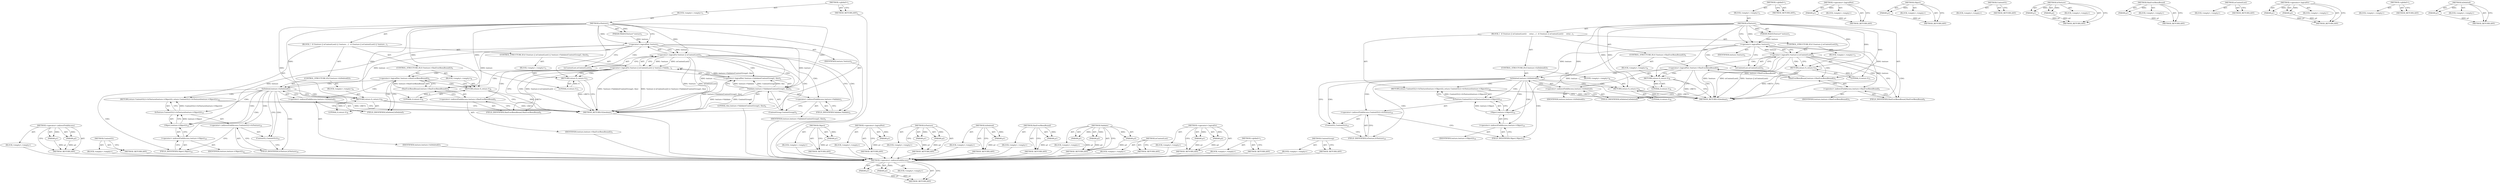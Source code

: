 digraph "ContextGroup" {
vulnerable_82 [label=<(METHOD,&lt;operator&gt;.indirectFieldAccess)>];
vulnerable_83 [label=<(PARAM,p1)>];
vulnerable_84 [label=<(PARAM,p2)>];
vulnerable_85 [label=<(BLOCK,&lt;empty&gt;,&lt;empty&gt;)>];
vulnerable_86 [label=<(METHOD_RETURN,ANY)>];
vulnerable_6 [label=<(METHOD,&lt;global&gt;)<SUB>1</SUB>>];
vulnerable_7 [label=<(BLOCK,&lt;empty&gt;,&lt;empty&gt;)<SUB>1</SUB>>];
vulnerable_8 [label=<(METHOD,isTexture)<SUB>1</SUB>>];
vulnerable_9 [label=<(PARAM,WebGLTexture* texture)<SUB>1</SUB>>];
vulnerable_10 [label=<(BLOCK,{
  if (!texture || isContextLost())
     retur...,{
  if (!texture || isContextLost())
     retur...)<SUB>1</SUB>>];
vulnerable_11 [label=<(CONTROL_STRUCTURE,IF,if (!texture || isContextLost()))<SUB>2</SUB>>];
vulnerable_12 [label=<(&lt;operator&gt;.logicalOr,!texture || isContextLost())<SUB>2</SUB>>];
vulnerable_13 [label=<(&lt;operator&gt;.logicalNot,!texture)<SUB>2</SUB>>];
vulnerable_14 [label=<(IDENTIFIER,texture,!texture)<SUB>2</SUB>>];
vulnerable_15 [label=<(isContextLost,isContextLost())<SUB>2</SUB>>];
vulnerable_16 [label=<(BLOCK,&lt;empty&gt;,&lt;empty&gt;)<SUB>3</SUB>>];
vulnerable_17 [label=<(RETURN,return 0;,return 0;)<SUB>3</SUB>>];
vulnerable_18 [label=<(LITERAL,0,return 0;)<SUB>3</SUB>>];
vulnerable_19 [label=<(CONTROL_STRUCTURE,IF,if (!texture-&gt;HasEverBeenBound()))<SUB>5</SUB>>];
vulnerable_20 [label=<(&lt;operator&gt;.logicalNot,!texture-&gt;HasEverBeenBound())<SUB>5</SUB>>];
vulnerable_21 [label=<(HasEverBeenBound,texture-&gt;HasEverBeenBound())<SUB>5</SUB>>];
vulnerable_22 [label=<(&lt;operator&gt;.indirectFieldAccess,texture-&gt;HasEverBeenBound)<SUB>5</SUB>>];
vulnerable_23 [label=<(IDENTIFIER,texture,texture-&gt;HasEverBeenBound())<SUB>5</SUB>>];
vulnerable_24 [label=<(FIELD_IDENTIFIER,HasEverBeenBound,HasEverBeenBound)<SUB>5</SUB>>];
vulnerable_25 [label=<(BLOCK,&lt;empty&gt;,&lt;empty&gt;)<SUB>6</SUB>>];
vulnerable_26 [label=<(RETURN,return 0;,return 0;)<SUB>6</SUB>>];
vulnerable_27 [label=<(LITERAL,0,return 0;)<SUB>6</SUB>>];
vulnerable_28 [label=<(CONTROL_STRUCTURE,IF,if (texture-&gt;IsDeleted()))<SUB>7</SUB>>];
vulnerable_29 [label=<(IsDeleted,texture-&gt;IsDeleted())<SUB>7</SUB>>];
vulnerable_30 [label=<(&lt;operator&gt;.indirectFieldAccess,texture-&gt;IsDeleted)<SUB>7</SUB>>];
vulnerable_31 [label=<(IDENTIFIER,texture,texture-&gt;IsDeleted())<SUB>7</SUB>>];
vulnerable_32 [label=<(FIELD_IDENTIFIER,IsDeleted,IsDeleted)<SUB>7</SUB>>];
vulnerable_33 [label=<(BLOCK,&lt;empty&gt;,&lt;empty&gt;)<SUB>8</SUB>>];
vulnerable_34 [label=<(RETURN,return 0;,return 0;)<SUB>8</SUB>>];
vulnerable_35 [label=<(LITERAL,0,return 0;)<SUB>8</SUB>>];
vulnerable_36 [label=<(RETURN,return ContextGL()-&gt;IsTexture(texture-&gt;Object());,return ContextGL()-&gt;IsTexture(texture-&gt;Object());)<SUB>10</SUB>>];
vulnerable_37 [label=<(IsTexture,ContextGL()-&gt;IsTexture(texture-&gt;Object()))<SUB>10</SUB>>];
vulnerable_38 [label=<(&lt;operator&gt;.indirectFieldAccess,ContextGL()-&gt;IsTexture)<SUB>10</SUB>>];
vulnerable_39 [label=<(ContextGL,ContextGL())<SUB>10</SUB>>];
vulnerable_40 [label=<(FIELD_IDENTIFIER,IsTexture,IsTexture)<SUB>10</SUB>>];
vulnerable_41 [label=<(Object,texture-&gt;Object())<SUB>10</SUB>>];
vulnerable_42 [label=<(&lt;operator&gt;.indirectFieldAccess,texture-&gt;Object)<SUB>10</SUB>>];
vulnerable_43 [label=<(IDENTIFIER,texture,texture-&gt;Object())<SUB>10</SUB>>];
vulnerable_44 [label=<(FIELD_IDENTIFIER,Object,Object)<SUB>10</SUB>>];
vulnerable_45 [label=<(METHOD_RETURN,GLboolean)<SUB>1</SUB>>];
vulnerable_47 [label=<(METHOD_RETURN,ANY)<SUB>1</SUB>>];
vulnerable_71 [label=<(METHOD,&lt;operator&gt;.logicalNot)>];
vulnerable_72 [label=<(PARAM,p1)>];
vulnerable_73 [label=<(BLOCK,&lt;empty&gt;,&lt;empty&gt;)>];
vulnerable_74 [label=<(METHOD_RETURN,ANY)>];
vulnerable_99 [label=<(METHOD,Object)>];
vulnerable_100 [label=<(PARAM,p1)>];
vulnerable_101 [label=<(BLOCK,&lt;empty&gt;,&lt;empty&gt;)>];
vulnerable_102 [label=<(METHOD_RETURN,ANY)>];
vulnerable_96 [label=<(METHOD,ContextGL)>];
vulnerable_97 [label=<(BLOCK,&lt;empty&gt;,&lt;empty&gt;)>];
vulnerable_98 [label=<(METHOD_RETURN,ANY)>];
vulnerable_91 [label=<(METHOD,IsTexture)>];
vulnerable_92 [label=<(PARAM,p1)>];
vulnerable_93 [label=<(PARAM,p2)>];
vulnerable_94 [label=<(BLOCK,&lt;empty&gt;,&lt;empty&gt;)>];
vulnerable_95 [label=<(METHOD_RETURN,ANY)>];
vulnerable_78 [label=<(METHOD,HasEverBeenBound)>];
vulnerable_79 [label=<(PARAM,p1)>];
vulnerable_80 [label=<(BLOCK,&lt;empty&gt;,&lt;empty&gt;)>];
vulnerable_81 [label=<(METHOD_RETURN,ANY)>];
vulnerable_75 [label=<(METHOD,isContextLost)>];
vulnerable_76 [label=<(BLOCK,&lt;empty&gt;,&lt;empty&gt;)>];
vulnerable_77 [label=<(METHOD_RETURN,ANY)>];
vulnerable_66 [label=<(METHOD,&lt;operator&gt;.logicalOr)>];
vulnerable_67 [label=<(PARAM,p1)>];
vulnerable_68 [label=<(PARAM,p2)>];
vulnerable_69 [label=<(BLOCK,&lt;empty&gt;,&lt;empty&gt;)>];
vulnerable_70 [label=<(METHOD_RETURN,ANY)>];
vulnerable_60 [label=<(METHOD,&lt;global&gt;)<SUB>1</SUB>>];
vulnerable_61 [label=<(BLOCK,&lt;empty&gt;,&lt;empty&gt;)>];
vulnerable_62 [label=<(METHOD_RETURN,ANY)>];
vulnerable_87 [label=<(METHOD,IsDeleted)>];
vulnerable_88 [label=<(PARAM,p1)>];
vulnerable_89 [label=<(BLOCK,&lt;empty&gt;,&lt;empty&gt;)>];
vulnerable_90 [label=<(METHOD_RETURN,ANY)>];
fixed_92 [label=<(METHOD,&lt;operator&gt;.indirectFieldAccess)>];
fixed_93 [label=<(PARAM,p1)>];
fixed_94 [label=<(PARAM,p2)>];
fixed_95 [label=<(BLOCK,&lt;empty&gt;,&lt;empty&gt;)>];
fixed_96 [label=<(METHOD_RETURN,ANY)>];
fixed_113 [label=<(METHOD,ContextGL)>];
fixed_114 [label=<(BLOCK,&lt;empty&gt;,&lt;empty&gt;)>];
fixed_115 [label=<(METHOD_RETURN,ANY)>];
fixed_6 [label=<(METHOD,&lt;global&gt;)<SUB>1</SUB>>];
fixed_7 [label=<(BLOCK,&lt;empty&gt;,&lt;empty&gt;)<SUB>1</SUB>>];
fixed_8 [label=<(METHOD,isTexture)<SUB>1</SUB>>];
fixed_9 [label=<(PARAM,WebGLTexture* texture)<SUB>1</SUB>>];
fixed_10 [label=<(BLOCK,{
  if (!texture || isContextLost() || !texture...,{
  if (!texture || isContextLost() || !texture...)<SUB>1</SUB>>];
fixed_11 [label=<(CONTROL_STRUCTURE,IF,if (!texture || isContextLost() || !texture-&gt;Validate(ContextGroup(), this)))<SUB>2</SUB>>];
fixed_12 [label=<(&lt;operator&gt;.logicalOr,!texture || isContextLost() || !texture-&gt;Valida...)<SUB>2</SUB>>];
fixed_13 [label=<(&lt;operator&gt;.logicalOr,!texture || isContextLost())<SUB>2</SUB>>];
fixed_14 [label=<(&lt;operator&gt;.logicalNot,!texture)<SUB>2</SUB>>];
fixed_15 [label=<(IDENTIFIER,texture,!texture)<SUB>2</SUB>>];
fixed_16 [label=<(isContextLost,isContextLost())<SUB>2</SUB>>];
fixed_17 [label=<(&lt;operator&gt;.logicalNot,!texture-&gt;Validate(ContextGroup(), this))<SUB>2</SUB>>];
fixed_18 [label=<(Validate,texture-&gt;Validate(ContextGroup(), this))<SUB>2</SUB>>];
fixed_19 [label=<(&lt;operator&gt;.indirectFieldAccess,texture-&gt;Validate)<SUB>2</SUB>>];
fixed_20 [label=<(IDENTIFIER,texture,texture-&gt;Validate(ContextGroup(), this))<SUB>2</SUB>>];
fixed_21 [label=<(FIELD_IDENTIFIER,Validate,Validate)<SUB>2</SUB>>];
fixed_22 [label=<(ContextGroup,ContextGroup())<SUB>2</SUB>>];
fixed_23 [label=<(LITERAL,this,texture-&gt;Validate(ContextGroup(), this))<SUB>2</SUB>>];
fixed_24 [label=<(BLOCK,&lt;empty&gt;,&lt;empty&gt;)<SUB>3</SUB>>];
fixed_25 [label=<(RETURN,return 0;,return 0;)<SUB>3</SUB>>];
fixed_26 [label=<(LITERAL,0,return 0;)<SUB>3</SUB>>];
fixed_27 [label=<(CONTROL_STRUCTURE,IF,if (!texture-&gt;HasEverBeenBound()))<SUB>5</SUB>>];
fixed_28 [label=<(&lt;operator&gt;.logicalNot,!texture-&gt;HasEverBeenBound())<SUB>5</SUB>>];
fixed_29 [label=<(HasEverBeenBound,texture-&gt;HasEverBeenBound())<SUB>5</SUB>>];
fixed_30 [label=<(&lt;operator&gt;.indirectFieldAccess,texture-&gt;HasEverBeenBound)<SUB>5</SUB>>];
fixed_31 [label=<(IDENTIFIER,texture,texture-&gt;HasEverBeenBound())<SUB>5</SUB>>];
fixed_32 [label=<(FIELD_IDENTIFIER,HasEverBeenBound,HasEverBeenBound)<SUB>5</SUB>>];
fixed_33 [label=<(BLOCK,&lt;empty&gt;,&lt;empty&gt;)<SUB>6</SUB>>];
fixed_34 [label=<(RETURN,return 0;,return 0;)<SUB>6</SUB>>];
fixed_35 [label=<(LITERAL,0,return 0;)<SUB>6</SUB>>];
fixed_36 [label=<(CONTROL_STRUCTURE,IF,if (texture-&gt;IsDeleted()))<SUB>7</SUB>>];
fixed_37 [label=<(IsDeleted,texture-&gt;IsDeleted())<SUB>7</SUB>>];
fixed_38 [label=<(&lt;operator&gt;.indirectFieldAccess,texture-&gt;IsDeleted)<SUB>7</SUB>>];
fixed_39 [label=<(IDENTIFIER,texture,texture-&gt;IsDeleted())<SUB>7</SUB>>];
fixed_40 [label=<(FIELD_IDENTIFIER,IsDeleted,IsDeleted)<SUB>7</SUB>>];
fixed_41 [label=<(BLOCK,&lt;empty&gt;,&lt;empty&gt;)<SUB>8</SUB>>];
fixed_42 [label=<(RETURN,return 0;,return 0;)<SUB>8</SUB>>];
fixed_43 [label=<(LITERAL,0,return 0;)<SUB>8</SUB>>];
fixed_44 [label=<(RETURN,return ContextGL()-&gt;IsTexture(texture-&gt;Object());,return ContextGL()-&gt;IsTexture(texture-&gt;Object());)<SUB>10</SUB>>];
fixed_45 [label=<(IsTexture,ContextGL()-&gt;IsTexture(texture-&gt;Object()))<SUB>10</SUB>>];
fixed_46 [label=<(&lt;operator&gt;.indirectFieldAccess,ContextGL()-&gt;IsTexture)<SUB>10</SUB>>];
fixed_47 [label=<(ContextGL,ContextGL())<SUB>10</SUB>>];
fixed_48 [label=<(FIELD_IDENTIFIER,IsTexture,IsTexture)<SUB>10</SUB>>];
fixed_49 [label=<(Object,texture-&gt;Object())<SUB>10</SUB>>];
fixed_50 [label=<(&lt;operator&gt;.indirectFieldAccess,texture-&gt;Object)<SUB>10</SUB>>];
fixed_51 [label=<(IDENTIFIER,texture,texture-&gt;Object())<SUB>10</SUB>>];
fixed_52 [label=<(FIELD_IDENTIFIER,Object,Object)<SUB>10</SUB>>];
fixed_53 [label=<(METHOD_RETURN,GLboolean)<SUB>1</SUB>>];
fixed_55 [label=<(METHOD_RETURN,ANY)<SUB>1</SUB>>];
fixed_116 [label=<(METHOD,Object)>];
fixed_117 [label=<(PARAM,p1)>];
fixed_118 [label=<(BLOCK,&lt;empty&gt;,&lt;empty&gt;)>];
fixed_119 [label=<(METHOD_RETURN,ANY)>];
fixed_79 [label=<(METHOD,&lt;operator&gt;.logicalNot)>];
fixed_80 [label=<(PARAM,p1)>];
fixed_81 [label=<(BLOCK,&lt;empty&gt;,&lt;empty&gt;)>];
fixed_82 [label=<(METHOD_RETURN,ANY)>];
fixed_108 [label=<(METHOD,IsTexture)>];
fixed_109 [label=<(PARAM,p1)>];
fixed_110 [label=<(PARAM,p2)>];
fixed_111 [label=<(BLOCK,&lt;empty&gt;,&lt;empty&gt;)>];
fixed_112 [label=<(METHOD_RETURN,ANY)>];
fixed_104 [label=<(METHOD,IsDeleted)>];
fixed_105 [label=<(PARAM,p1)>];
fixed_106 [label=<(BLOCK,&lt;empty&gt;,&lt;empty&gt;)>];
fixed_107 [label=<(METHOD_RETURN,ANY)>];
fixed_100 [label=<(METHOD,HasEverBeenBound)>];
fixed_101 [label=<(PARAM,p1)>];
fixed_102 [label=<(BLOCK,&lt;empty&gt;,&lt;empty&gt;)>];
fixed_103 [label=<(METHOD_RETURN,ANY)>];
fixed_86 [label=<(METHOD,Validate)>];
fixed_87 [label=<(PARAM,p1)>];
fixed_88 [label=<(PARAM,p2)>];
fixed_89 [label=<(PARAM,p3)>];
fixed_90 [label=<(BLOCK,&lt;empty&gt;,&lt;empty&gt;)>];
fixed_91 [label=<(METHOD_RETURN,ANY)>];
fixed_83 [label=<(METHOD,isContextLost)>];
fixed_84 [label=<(BLOCK,&lt;empty&gt;,&lt;empty&gt;)>];
fixed_85 [label=<(METHOD_RETURN,ANY)>];
fixed_74 [label=<(METHOD,&lt;operator&gt;.logicalOr)>];
fixed_75 [label=<(PARAM,p1)>];
fixed_76 [label=<(PARAM,p2)>];
fixed_77 [label=<(BLOCK,&lt;empty&gt;,&lt;empty&gt;)>];
fixed_78 [label=<(METHOD_RETURN,ANY)>];
fixed_68 [label=<(METHOD,&lt;global&gt;)<SUB>1</SUB>>];
fixed_69 [label=<(BLOCK,&lt;empty&gt;,&lt;empty&gt;)>];
fixed_70 [label=<(METHOD_RETURN,ANY)>];
fixed_97 [label=<(METHOD,ContextGroup)>];
fixed_98 [label=<(BLOCK,&lt;empty&gt;,&lt;empty&gt;)>];
fixed_99 [label=<(METHOD_RETURN,ANY)>];
vulnerable_82 -> vulnerable_83  [key=0, label="AST: "];
vulnerable_82 -> vulnerable_83  [key=1, label="DDG: "];
vulnerable_82 -> vulnerable_85  [key=0, label="AST: "];
vulnerable_82 -> vulnerable_84  [key=0, label="AST: "];
vulnerable_82 -> vulnerable_84  [key=1, label="DDG: "];
vulnerable_82 -> vulnerable_86  [key=0, label="AST: "];
vulnerable_82 -> vulnerable_86  [key=1, label="CFG: "];
vulnerable_83 -> vulnerable_86  [key=0, label="DDG: p1"];
vulnerable_84 -> vulnerable_86  [key=0, label="DDG: p2"];
vulnerable_6 -> vulnerable_7  [key=0, label="AST: "];
vulnerable_6 -> vulnerable_47  [key=0, label="AST: "];
vulnerable_6 -> vulnerable_47  [key=1, label="CFG: "];
vulnerable_7 -> vulnerable_8  [key=0, label="AST: "];
vulnerable_8 -> vulnerable_9  [key=0, label="AST: "];
vulnerable_8 -> vulnerable_9  [key=1, label="DDG: "];
vulnerable_8 -> vulnerable_10  [key=0, label="AST: "];
vulnerable_8 -> vulnerable_45  [key=0, label="AST: "];
vulnerable_8 -> vulnerable_13  [key=0, label="CFG: "];
vulnerable_8 -> vulnerable_13  [key=1, label="DDG: "];
vulnerable_8 -> vulnerable_12  [key=0, label="DDG: "];
vulnerable_8 -> vulnerable_17  [key=0, label="DDG: "];
vulnerable_8 -> vulnerable_26  [key=0, label="DDG: "];
vulnerable_8 -> vulnerable_34  [key=0, label="DDG: "];
vulnerable_8 -> vulnerable_18  [key=0, label="DDG: "];
vulnerable_8 -> vulnerable_27  [key=0, label="DDG: "];
vulnerable_8 -> vulnerable_35  [key=0, label="DDG: "];
vulnerable_9 -> vulnerable_13  [key=0, label="DDG: texture"];
vulnerable_10 -> vulnerable_11  [key=0, label="AST: "];
vulnerable_10 -> vulnerable_19  [key=0, label="AST: "];
vulnerable_10 -> vulnerable_28  [key=0, label="AST: "];
vulnerable_10 -> vulnerable_36  [key=0, label="AST: "];
vulnerable_11 -> vulnerable_12  [key=0, label="AST: "];
vulnerable_11 -> vulnerable_16  [key=0, label="AST: "];
vulnerable_12 -> vulnerable_13  [key=0, label="AST: "];
vulnerable_12 -> vulnerable_15  [key=0, label="AST: "];
vulnerable_12 -> vulnerable_17  [key=0, label="CFG: "];
vulnerable_12 -> vulnerable_17  [key=1, label="CDG: "];
vulnerable_12 -> vulnerable_24  [key=0, label="CFG: "];
vulnerable_12 -> vulnerable_24  [key=1, label="CDG: "];
vulnerable_12 -> vulnerable_45  [key=0, label="DDG: !texture"];
vulnerable_12 -> vulnerable_45  [key=1, label="DDG: isContextLost()"];
vulnerable_12 -> vulnerable_45  [key=2, label="DDG: !texture || isContextLost()"];
vulnerable_12 -> vulnerable_21  [key=0, label="CDG: "];
vulnerable_12 -> vulnerable_20  [key=0, label="CDG: "];
vulnerable_12 -> vulnerable_22  [key=0, label="CDG: "];
vulnerable_13 -> vulnerable_14  [key=0, label="AST: "];
vulnerable_13 -> vulnerable_15  [key=0, label="CFG: "];
vulnerable_13 -> vulnerable_15  [key=1, label="CDG: "];
vulnerable_13 -> vulnerable_12  [key=0, label="CFG: "];
vulnerable_13 -> vulnerable_12  [key=1, label="DDG: texture"];
vulnerable_13 -> vulnerable_45  [key=0, label="DDG: texture"];
vulnerable_13 -> vulnerable_29  [key=0, label="DDG: texture"];
vulnerable_13 -> vulnerable_21  [key=0, label="DDG: texture"];
vulnerable_13 -> vulnerable_41  [key=0, label="DDG: texture"];
vulnerable_15 -> vulnerable_12  [key=0, label="CFG: "];
vulnerable_16 -> vulnerable_17  [key=0, label="AST: "];
vulnerable_17 -> vulnerable_18  [key=0, label="AST: "];
vulnerable_17 -> vulnerable_45  [key=0, label="CFG: "];
vulnerable_17 -> vulnerable_45  [key=1, label="DDG: &lt;RET&gt;"];
vulnerable_18 -> vulnerable_17  [key=0, label="DDG: 0"];
vulnerable_19 -> vulnerable_20  [key=0, label="AST: "];
vulnerable_19 -> vulnerable_25  [key=0, label="AST: "];
vulnerable_20 -> vulnerable_21  [key=0, label="AST: "];
vulnerable_20 -> vulnerable_26  [key=0, label="CFG: "];
vulnerable_20 -> vulnerable_26  [key=1, label="CDG: "];
vulnerable_20 -> vulnerable_32  [key=0, label="CFG: "];
vulnerable_20 -> vulnerable_32  [key=1, label="CDG: "];
vulnerable_20 -> vulnerable_30  [key=0, label="CDG: "];
vulnerable_20 -> vulnerable_29  [key=0, label="CDG: "];
vulnerable_21 -> vulnerable_22  [key=0, label="AST: "];
vulnerable_21 -> vulnerable_20  [key=0, label="CFG: "];
vulnerable_21 -> vulnerable_20  [key=1, label="DDG: texture-&gt;HasEverBeenBound"];
vulnerable_22 -> vulnerable_23  [key=0, label="AST: "];
vulnerable_22 -> vulnerable_24  [key=0, label="AST: "];
vulnerable_22 -> vulnerable_21  [key=0, label="CFG: "];
vulnerable_24 -> vulnerable_22  [key=0, label="CFG: "];
vulnerable_25 -> vulnerable_26  [key=0, label="AST: "];
vulnerable_26 -> vulnerable_27  [key=0, label="AST: "];
vulnerable_26 -> vulnerable_45  [key=0, label="CFG: "];
vulnerable_26 -> vulnerable_45  [key=1, label="DDG: &lt;RET&gt;"];
vulnerable_27 -> vulnerable_26  [key=0, label="DDG: 0"];
vulnerable_28 -> vulnerable_29  [key=0, label="AST: "];
vulnerable_28 -> vulnerable_33  [key=0, label="AST: "];
vulnerable_29 -> vulnerable_30  [key=0, label="AST: "];
vulnerable_29 -> vulnerable_39  [key=0, label="CFG: "];
vulnerable_29 -> vulnerable_39  [key=1, label="CDG: "];
vulnerable_29 -> vulnerable_34  [key=0, label="CFG: "];
vulnerable_29 -> vulnerable_34  [key=1, label="CDG: "];
vulnerable_29 -> vulnerable_42  [key=0, label="CDG: "];
vulnerable_29 -> vulnerable_36  [key=0, label="CDG: "];
vulnerable_29 -> vulnerable_37  [key=0, label="CDG: "];
vulnerable_29 -> vulnerable_38  [key=0, label="CDG: "];
vulnerable_29 -> vulnerable_41  [key=0, label="CDG: "];
vulnerable_29 -> vulnerable_40  [key=0, label="CDG: "];
vulnerable_29 -> vulnerable_44  [key=0, label="CDG: "];
vulnerable_30 -> vulnerable_31  [key=0, label="AST: "];
vulnerable_30 -> vulnerable_32  [key=0, label="AST: "];
vulnerable_30 -> vulnerable_29  [key=0, label="CFG: "];
vulnerable_32 -> vulnerable_30  [key=0, label="CFG: "];
vulnerable_33 -> vulnerable_34  [key=0, label="AST: "];
vulnerable_34 -> vulnerable_35  [key=0, label="AST: "];
vulnerable_34 -> vulnerable_45  [key=0, label="CFG: "];
vulnerable_34 -> vulnerable_45  [key=1, label="DDG: &lt;RET&gt;"];
vulnerable_35 -> vulnerable_34  [key=0, label="DDG: 0"];
vulnerable_36 -> vulnerable_37  [key=0, label="AST: "];
vulnerable_36 -> vulnerable_45  [key=0, label="CFG: "];
vulnerable_36 -> vulnerable_45  [key=1, label="DDG: &lt;RET&gt;"];
vulnerable_37 -> vulnerable_38  [key=0, label="AST: "];
vulnerable_37 -> vulnerable_41  [key=0, label="AST: "];
vulnerable_37 -> vulnerable_36  [key=0, label="CFG: "];
vulnerable_37 -> vulnerable_36  [key=1, label="DDG: ContextGL()-&gt;IsTexture(texture-&gt;Object())"];
vulnerable_38 -> vulnerable_39  [key=0, label="AST: "];
vulnerable_38 -> vulnerable_40  [key=0, label="AST: "];
vulnerable_38 -> vulnerable_44  [key=0, label="CFG: "];
vulnerable_39 -> vulnerable_40  [key=0, label="CFG: "];
vulnerable_40 -> vulnerable_38  [key=0, label="CFG: "];
vulnerable_41 -> vulnerable_42  [key=0, label="AST: "];
vulnerable_41 -> vulnerable_37  [key=0, label="CFG: "];
vulnerable_41 -> vulnerable_37  [key=1, label="DDG: texture-&gt;Object"];
vulnerable_42 -> vulnerable_43  [key=0, label="AST: "];
vulnerable_42 -> vulnerable_44  [key=0, label="AST: "];
vulnerable_42 -> vulnerable_41  [key=0, label="CFG: "];
vulnerable_44 -> vulnerable_42  [key=0, label="CFG: "];
vulnerable_71 -> vulnerable_72  [key=0, label="AST: "];
vulnerable_71 -> vulnerable_72  [key=1, label="DDG: "];
vulnerable_71 -> vulnerable_73  [key=0, label="AST: "];
vulnerable_71 -> vulnerable_74  [key=0, label="AST: "];
vulnerable_71 -> vulnerable_74  [key=1, label="CFG: "];
vulnerable_72 -> vulnerable_74  [key=0, label="DDG: p1"];
vulnerable_99 -> vulnerable_100  [key=0, label="AST: "];
vulnerable_99 -> vulnerable_100  [key=1, label="DDG: "];
vulnerable_99 -> vulnerable_101  [key=0, label="AST: "];
vulnerable_99 -> vulnerable_102  [key=0, label="AST: "];
vulnerable_99 -> vulnerable_102  [key=1, label="CFG: "];
vulnerable_100 -> vulnerable_102  [key=0, label="DDG: p1"];
vulnerable_96 -> vulnerable_97  [key=0, label="AST: "];
vulnerable_96 -> vulnerable_98  [key=0, label="AST: "];
vulnerable_96 -> vulnerable_98  [key=1, label="CFG: "];
vulnerable_91 -> vulnerable_92  [key=0, label="AST: "];
vulnerable_91 -> vulnerable_92  [key=1, label="DDG: "];
vulnerable_91 -> vulnerable_94  [key=0, label="AST: "];
vulnerable_91 -> vulnerable_93  [key=0, label="AST: "];
vulnerable_91 -> vulnerable_93  [key=1, label="DDG: "];
vulnerable_91 -> vulnerable_95  [key=0, label="AST: "];
vulnerable_91 -> vulnerable_95  [key=1, label="CFG: "];
vulnerable_92 -> vulnerable_95  [key=0, label="DDG: p1"];
vulnerable_93 -> vulnerable_95  [key=0, label="DDG: p2"];
vulnerable_78 -> vulnerable_79  [key=0, label="AST: "];
vulnerable_78 -> vulnerable_79  [key=1, label="DDG: "];
vulnerable_78 -> vulnerable_80  [key=0, label="AST: "];
vulnerable_78 -> vulnerable_81  [key=0, label="AST: "];
vulnerable_78 -> vulnerable_81  [key=1, label="CFG: "];
vulnerable_79 -> vulnerable_81  [key=0, label="DDG: p1"];
vulnerable_75 -> vulnerable_76  [key=0, label="AST: "];
vulnerable_75 -> vulnerable_77  [key=0, label="AST: "];
vulnerable_75 -> vulnerable_77  [key=1, label="CFG: "];
vulnerable_66 -> vulnerable_67  [key=0, label="AST: "];
vulnerable_66 -> vulnerable_67  [key=1, label="DDG: "];
vulnerable_66 -> vulnerable_69  [key=0, label="AST: "];
vulnerable_66 -> vulnerable_68  [key=0, label="AST: "];
vulnerable_66 -> vulnerable_68  [key=1, label="DDG: "];
vulnerable_66 -> vulnerable_70  [key=0, label="AST: "];
vulnerable_66 -> vulnerable_70  [key=1, label="CFG: "];
vulnerable_67 -> vulnerable_70  [key=0, label="DDG: p1"];
vulnerable_68 -> vulnerable_70  [key=0, label="DDG: p2"];
vulnerable_60 -> vulnerable_61  [key=0, label="AST: "];
vulnerable_60 -> vulnerable_62  [key=0, label="AST: "];
vulnerable_60 -> vulnerable_62  [key=1, label="CFG: "];
vulnerable_87 -> vulnerable_88  [key=0, label="AST: "];
vulnerable_87 -> vulnerable_88  [key=1, label="DDG: "];
vulnerable_87 -> vulnerable_89  [key=0, label="AST: "];
vulnerable_87 -> vulnerable_90  [key=0, label="AST: "];
vulnerable_87 -> vulnerable_90  [key=1, label="CFG: "];
vulnerable_88 -> vulnerable_90  [key=0, label="DDG: p1"];
fixed_92 -> fixed_93  [key=0, label="AST: "];
fixed_92 -> fixed_93  [key=1, label="DDG: "];
fixed_92 -> fixed_95  [key=0, label="AST: "];
fixed_92 -> fixed_94  [key=0, label="AST: "];
fixed_92 -> fixed_94  [key=1, label="DDG: "];
fixed_92 -> fixed_96  [key=0, label="AST: "];
fixed_92 -> fixed_96  [key=1, label="CFG: "];
fixed_93 -> fixed_96  [key=0, label="DDG: p1"];
fixed_94 -> fixed_96  [key=0, label="DDG: p2"];
fixed_95 -> vulnerable_82  [key=0];
fixed_96 -> vulnerable_82  [key=0];
fixed_113 -> fixed_114  [key=0, label="AST: "];
fixed_113 -> fixed_115  [key=0, label="AST: "];
fixed_113 -> fixed_115  [key=1, label="CFG: "];
fixed_114 -> vulnerable_82  [key=0];
fixed_115 -> vulnerable_82  [key=0];
fixed_6 -> fixed_7  [key=0, label="AST: "];
fixed_6 -> fixed_55  [key=0, label="AST: "];
fixed_6 -> fixed_55  [key=1, label="CFG: "];
fixed_7 -> fixed_8  [key=0, label="AST: "];
fixed_8 -> fixed_9  [key=0, label="AST: "];
fixed_8 -> fixed_9  [key=1, label="DDG: "];
fixed_8 -> fixed_10  [key=0, label="AST: "];
fixed_8 -> fixed_53  [key=0, label="AST: "];
fixed_8 -> fixed_14  [key=0, label="CFG: "];
fixed_8 -> fixed_14  [key=1, label="DDG: "];
fixed_8 -> fixed_25  [key=0, label="DDG: "];
fixed_8 -> fixed_34  [key=0, label="DDG: "];
fixed_8 -> fixed_42  [key=0, label="DDG: "];
fixed_8 -> fixed_13  [key=0, label="DDG: "];
fixed_8 -> fixed_26  [key=0, label="DDG: "];
fixed_8 -> fixed_35  [key=0, label="DDG: "];
fixed_8 -> fixed_43  [key=0, label="DDG: "];
fixed_8 -> fixed_18  [key=0, label="DDG: "];
fixed_9 -> fixed_14  [key=0, label="DDG: texture"];
fixed_10 -> fixed_11  [key=0, label="AST: "];
fixed_10 -> fixed_27  [key=0, label="AST: "];
fixed_10 -> fixed_36  [key=0, label="AST: "];
fixed_10 -> fixed_44  [key=0, label="AST: "];
fixed_11 -> fixed_12  [key=0, label="AST: "];
fixed_11 -> fixed_24  [key=0, label="AST: "];
fixed_12 -> fixed_13  [key=0, label="AST: "];
fixed_12 -> fixed_17  [key=0, label="AST: "];
fixed_12 -> fixed_25  [key=0, label="CFG: "];
fixed_12 -> fixed_25  [key=1, label="CDG: "];
fixed_12 -> fixed_32  [key=0, label="CFG: "];
fixed_12 -> fixed_32  [key=1, label="CDG: "];
fixed_12 -> fixed_53  [key=0, label="DDG: !texture || isContextLost()"];
fixed_12 -> fixed_53  [key=1, label="DDG: !texture-&gt;Validate(ContextGroup(), this)"];
fixed_12 -> fixed_53  [key=2, label="DDG: !texture || isContextLost() || !texture-&gt;Validate(ContextGroup(), this)"];
fixed_12 -> fixed_30  [key=0, label="CDG: "];
fixed_12 -> fixed_28  [key=0, label="CDG: "];
fixed_12 -> fixed_29  [key=0, label="CDG: "];
fixed_13 -> fixed_14  [key=0, label="AST: "];
fixed_13 -> fixed_16  [key=0, label="AST: "];
fixed_13 -> fixed_12  [key=0, label="CFG: "];
fixed_13 -> fixed_12  [key=1, label="DDG: !texture"];
fixed_13 -> fixed_12  [key=2, label="DDG: isContextLost()"];
fixed_13 -> fixed_21  [key=0, label="CFG: "];
fixed_13 -> fixed_21  [key=1, label="CDG: "];
fixed_13 -> fixed_53  [key=0, label="DDG: !texture"];
fixed_13 -> fixed_53  [key=1, label="DDG: isContextLost()"];
fixed_13 -> fixed_17  [key=0, label="CDG: "];
fixed_13 -> fixed_19  [key=0, label="CDG: "];
fixed_13 -> fixed_22  [key=0, label="CDG: "];
fixed_13 -> fixed_18  [key=0, label="CDG: "];
fixed_14 -> fixed_15  [key=0, label="AST: "];
fixed_14 -> fixed_16  [key=0, label="CFG: "];
fixed_14 -> fixed_16  [key=1, label="CDG: "];
fixed_14 -> fixed_13  [key=0, label="CFG: "];
fixed_14 -> fixed_13  [key=1, label="DDG: texture"];
fixed_14 -> fixed_53  [key=0, label="DDG: texture"];
fixed_14 -> fixed_37  [key=0, label="DDG: texture"];
fixed_14 -> fixed_29  [key=0, label="DDG: texture"];
fixed_14 -> fixed_49  [key=0, label="DDG: texture"];
fixed_14 -> fixed_18  [key=0, label="DDG: texture"];
fixed_15 -> vulnerable_82  [key=0];
fixed_16 -> fixed_13  [key=0, label="CFG: "];
fixed_17 -> fixed_18  [key=0, label="AST: "];
fixed_17 -> fixed_12  [key=0, label="CFG: "];
fixed_17 -> fixed_12  [key=1, label="DDG: texture-&gt;Validate(ContextGroup(), this)"];
fixed_17 -> fixed_53  [key=0, label="DDG: texture-&gt;Validate(ContextGroup(), this)"];
fixed_18 -> fixed_19  [key=0, label="AST: "];
fixed_18 -> fixed_22  [key=0, label="AST: "];
fixed_18 -> fixed_23  [key=0, label="AST: "];
fixed_18 -> fixed_17  [key=0, label="CFG: "];
fixed_18 -> fixed_17  [key=1, label="DDG: texture-&gt;Validate"];
fixed_18 -> fixed_17  [key=2, label="DDG: ContextGroup()"];
fixed_18 -> fixed_17  [key=3, label="DDG: this"];
fixed_18 -> fixed_53  [key=0, label="DDG: texture-&gt;Validate"];
fixed_18 -> fixed_53  [key=1, label="DDG: ContextGroup()"];
fixed_19 -> fixed_20  [key=0, label="AST: "];
fixed_19 -> fixed_21  [key=0, label="AST: "];
fixed_19 -> fixed_22  [key=0, label="CFG: "];
fixed_20 -> vulnerable_82  [key=0];
fixed_21 -> fixed_19  [key=0, label="CFG: "];
fixed_22 -> fixed_18  [key=0, label="CFG: "];
fixed_23 -> vulnerable_82  [key=0];
fixed_24 -> fixed_25  [key=0, label="AST: "];
fixed_25 -> fixed_26  [key=0, label="AST: "];
fixed_25 -> fixed_53  [key=0, label="CFG: "];
fixed_25 -> fixed_53  [key=1, label="DDG: &lt;RET&gt;"];
fixed_26 -> fixed_25  [key=0, label="DDG: 0"];
fixed_27 -> fixed_28  [key=0, label="AST: "];
fixed_27 -> fixed_33  [key=0, label="AST: "];
fixed_28 -> fixed_29  [key=0, label="AST: "];
fixed_28 -> fixed_34  [key=0, label="CFG: "];
fixed_28 -> fixed_34  [key=1, label="CDG: "];
fixed_28 -> fixed_40  [key=0, label="CFG: "];
fixed_28 -> fixed_40  [key=1, label="CDG: "];
fixed_28 -> fixed_37  [key=0, label="CDG: "];
fixed_28 -> fixed_38  [key=0, label="CDG: "];
fixed_29 -> fixed_30  [key=0, label="AST: "];
fixed_29 -> fixed_28  [key=0, label="CFG: "];
fixed_29 -> fixed_28  [key=1, label="DDG: texture-&gt;HasEverBeenBound"];
fixed_30 -> fixed_31  [key=0, label="AST: "];
fixed_30 -> fixed_32  [key=0, label="AST: "];
fixed_30 -> fixed_29  [key=0, label="CFG: "];
fixed_31 -> vulnerable_82  [key=0];
fixed_32 -> fixed_30  [key=0, label="CFG: "];
fixed_33 -> fixed_34  [key=0, label="AST: "];
fixed_34 -> fixed_35  [key=0, label="AST: "];
fixed_34 -> fixed_53  [key=0, label="CFG: "];
fixed_34 -> fixed_53  [key=1, label="DDG: &lt;RET&gt;"];
fixed_35 -> fixed_34  [key=0, label="DDG: 0"];
fixed_36 -> fixed_37  [key=0, label="AST: "];
fixed_36 -> fixed_41  [key=0, label="AST: "];
fixed_37 -> fixed_38  [key=0, label="AST: "];
fixed_37 -> fixed_47  [key=0, label="CFG: "];
fixed_37 -> fixed_47  [key=1, label="CDG: "];
fixed_37 -> fixed_42  [key=0, label="CFG: "];
fixed_37 -> fixed_42  [key=1, label="CDG: "];
fixed_37 -> fixed_48  [key=0, label="CDG: "];
fixed_37 -> fixed_49  [key=0, label="CDG: "];
fixed_37 -> fixed_52  [key=0, label="CDG: "];
fixed_37 -> fixed_46  [key=0, label="CDG: "];
fixed_37 -> fixed_45  [key=0, label="CDG: "];
fixed_37 -> fixed_50  [key=0, label="CDG: "];
fixed_37 -> fixed_44  [key=0, label="CDG: "];
fixed_38 -> fixed_39  [key=0, label="AST: "];
fixed_38 -> fixed_40  [key=0, label="AST: "];
fixed_38 -> fixed_37  [key=0, label="CFG: "];
fixed_39 -> vulnerable_82  [key=0];
fixed_40 -> fixed_38  [key=0, label="CFG: "];
fixed_41 -> fixed_42  [key=0, label="AST: "];
fixed_42 -> fixed_43  [key=0, label="AST: "];
fixed_42 -> fixed_53  [key=0, label="CFG: "];
fixed_42 -> fixed_53  [key=1, label="DDG: &lt;RET&gt;"];
fixed_43 -> fixed_42  [key=0, label="DDG: 0"];
fixed_44 -> fixed_45  [key=0, label="AST: "];
fixed_44 -> fixed_53  [key=0, label="CFG: "];
fixed_44 -> fixed_53  [key=1, label="DDG: &lt;RET&gt;"];
fixed_45 -> fixed_46  [key=0, label="AST: "];
fixed_45 -> fixed_49  [key=0, label="AST: "];
fixed_45 -> fixed_44  [key=0, label="CFG: "];
fixed_45 -> fixed_44  [key=1, label="DDG: ContextGL()-&gt;IsTexture(texture-&gt;Object())"];
fixed_46 -> fixed_47  [key=0, label="AST: "];
fixed_46 -> fixed_48  [key=0, label="AST: "];
fixed_46 -> fixed_52  [key=0, label="CFG: "];
fixed_47 -> fixed_48  [key=0, label="CFG: "];
fixed_48 -> fixed_46  [key=0, label="CFG: "];
fixed_49 -> fixed_50  [key=0, label="AST: "];
fixed_49 -> fixed_45  [key=0, label="CFG: "];
fixed_49 -> fixed_45  [key=1, label="DDG: texture-&gt;Object"];
fixed_50 -> fixed_51  [key=0, label="AST: "];
fixed_50 -> fixed_52  [key=0, label="AST: "];
fixed_50 -> fixed_49  [key=0, label="CFG: "];
fixed_51 -> vulnerable_82  [key=0];
fixed_52 -> fixed_50  [key=0, label="CFG: "];
fixed_53 -> vulnerable_82  [key=0];
fixed_55 -> vulnerable_82  [key=0];
fixed_116 -> fixed_117  [key=0, label="AST: "];
fixed_116 -> fixed_117  [key=1, label="DDG: "];
fixed_116 -> fixed_118  [key=0, label="AST: "];
fixed_116 -> fixed_119  [key=0, label="AST: "];
fixed_116 -> fixed_119  [key=1, label="CFG: "];
fixed_117 -> fixed_119  [key=0, label="DDG: p1"];
fixed_118 -> vulnerable_82  [key=0];
fixed_119 -> vulnerable_82  [key=0];
fixed_79 -> fixed_80  [key=0, label="AST: "];
fixed_79 -> fixed_80  [key=1, label="DDG: "];
fixed_79 -> fixed_81  [key=0, label="AST: "];
fixed_79 -> fixed_82  [key=0, label="AST: "];
fixed_79 -> fixed_82  [key=1, label="CFG: "];
fixed_80 -> fixed_82  [key=0, label="DDG: p1"];
fixed_81 -> vulnerable_82  [key=0];
fixed_82 -> vulnerable_82  [key=0];
fixed_108 -> fixed_109  [key=0, label="AST: "];
fixed_108 -> fixed_109  [key=1, label="DDG: "];
fixed_108 -> fixed_111  [key=0, label="AST: "];
fixed_108 -> fixed_110  [key=0, label="AST: "];
fixed_108 -> fixed_110  [key=1, label="DDG: "];
fixed_108 -> fixed_112  [key=0, label="AST: "];
fixed_108 -> fixed_112  [key=1, label="CFG: "];
fixed_109 -> fixed_112  [key=0, label="DDG: p1"];
fixed_110 -> fixed_112  [key=0, label="DDG: p2"];
fixed_111 -> vulnerable_82  [key=0];
fixed_112 -> vulnerable_82  [key=0];
fixed_104 -> fixed_105  [key=0, label="AST: "];
fixed_104 -> fixed_105  [key=1, label="DDG: "];
fixed_104 -> fixed_106  [key=0, label="AST: "];
fixed_104 -> fixed_107  [key=0, label="AST: "];
fixed_104 -> fixed_107  [key=1, label="CFG: "];
fixed_105 -> fixed_107  [key=0, label="DDG: p1"];
fixed_106 -> vulnerable_82  [key=0];
fixed_107 -> vulnerable_82  [key=0];
fixed_100 -> fixed_101  [key=0, label="AST: "];
fixed_100 -> fixed_101  [key=1, label="DDG: "];
fixed_100 -> fixed_102  [key=0, label="AST: "];
fixed_100 -> fixed_103  [key=0, label="AST: "];
fixed_100 -> fixed_103  [key=1, label="CFG: "];
fixed_101 -> fixed_103  [key=0, label="DDG: p1"];
fixed_102 -> vulnerable_82  [key=0];
fixed_103 -> vulnerable_82  [key=0];
fixed_86 -> fixed_87  [key=0, label="AST: "];
fixed_86 -> fixed_87  [key=1, label="DDG: "];
fixed_86 -> fixed_90  [key=0, label="AST: "];
fixed_86 -> fixed_88  [key=0, label="AST: "];
fixed_86 -> fixed_88  [key=1, label="DDG: "];
fixed_86 -> fixed_91  [key=0, label="AST: "];
fixed_86 -> fixed_91  [key=1, label="CFG: "];
fixed_86 -> fixed_89  [key=0, label="AST: "];
fixed_86 -> fixed_89  [key=1, label="DDG: "];
fixed_87 -> fixed_91  [key=0, label="DDG: p1"];
fixed_88 -> fixed_91  [key=0, label="DDG: p2"];
fixed_89 -> fixed_91  [key=0, label="DDG: p3"];
fixed_90 -> vulnerable_82  [key=0];
fixed_91 -> vulnerable_82  [key=0];
fixed_83 -> fixed_84  [key=0, label="AST: "];
fixed_83 -> fixed_85  [key=0, label="AST: "];
fixed_83 -> fixed_85  [key=1, label="CFG: "];
fixed_84 -> vulnerable_82  [key=0];
fixed_85 -> vulnerable_82  [key=0];
fixed_74 -> fixed_75  [key=0, label="AST: "];
fixed_74 -> fixed_75  [key=1, label="DDG: "];
fixed_74 -> fixed_77  [key=0, label="AST: "];
fixed_74 -> fixed_76  [key=0, label="AST: "];
fixed_74 -> fixed_76  [key=1, label="DDG: "];
fixed_74 -> fixed_78  [key=0, label="AST: "];
fixed_74 -> fixed_78  [key=1, label="CFG: "];
fixed_75 -> fixed_78  [key=0, label="DDG: p1"];
fixed_76 -> fixed_78  [key=0, label="DDG: p2"];
fixed_77 -> vulnerable_82  [key=0];
fixed_78 -> vulnerable_82  [key=0];
fixed_68 -> fixed_69  [key=0, label="AST: "];
fixed_68 -> fixed_70  [key=0, label="AST: "];
fixed_68 -> fixed_70  [key=1, label="CFG: "];
fixed_69 -> vulnerable_82  [key=0];
fixed_70 -> vulnerable_82  [key=0];
fixed_97 -> fixed_98  [key=0, label="AST: "];
fixed_97 -> fixed_99  [key=0, label="AST: "];
fixed_97 -> fixed_99  [key=1, label="CFG: "];
fixed_98 -> vulnerable_82  [key=0];
fixed_99 -> vulnerable_82  [key=0];
}
